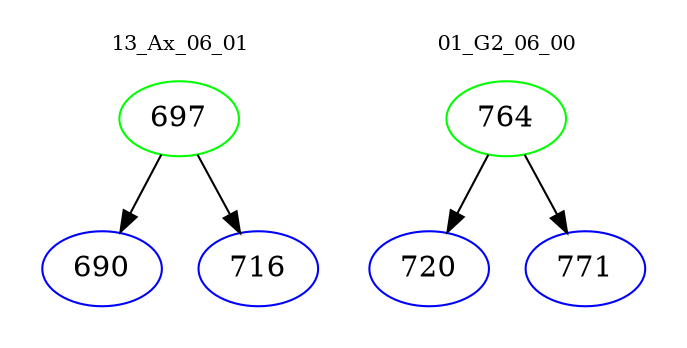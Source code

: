 digraph{
subgraph cluster_0 {
color = white
label = "13_Ax_06_01";
fontsize=10;
T0_697 [label="697", color="green"]
T0_697 -> T0_690 [color="black"]
T0_690 [label="690", color="blue"]
T0_697 -> T0_716 [color="black"]
T0_716 [label="716", color="blue"]
}
subgraph cluster_1 {
color = white
label = "01_G2_06_00";
fontsize=10;
T1_764 [label="764", color="green"]
T1_764 -> T1_720 [color="black"]
T1_720 [label="720", color="blue"]
T1_764 -> T1_771 [color="black"]
T1_771 [label="771", color="blue"]
}
}
